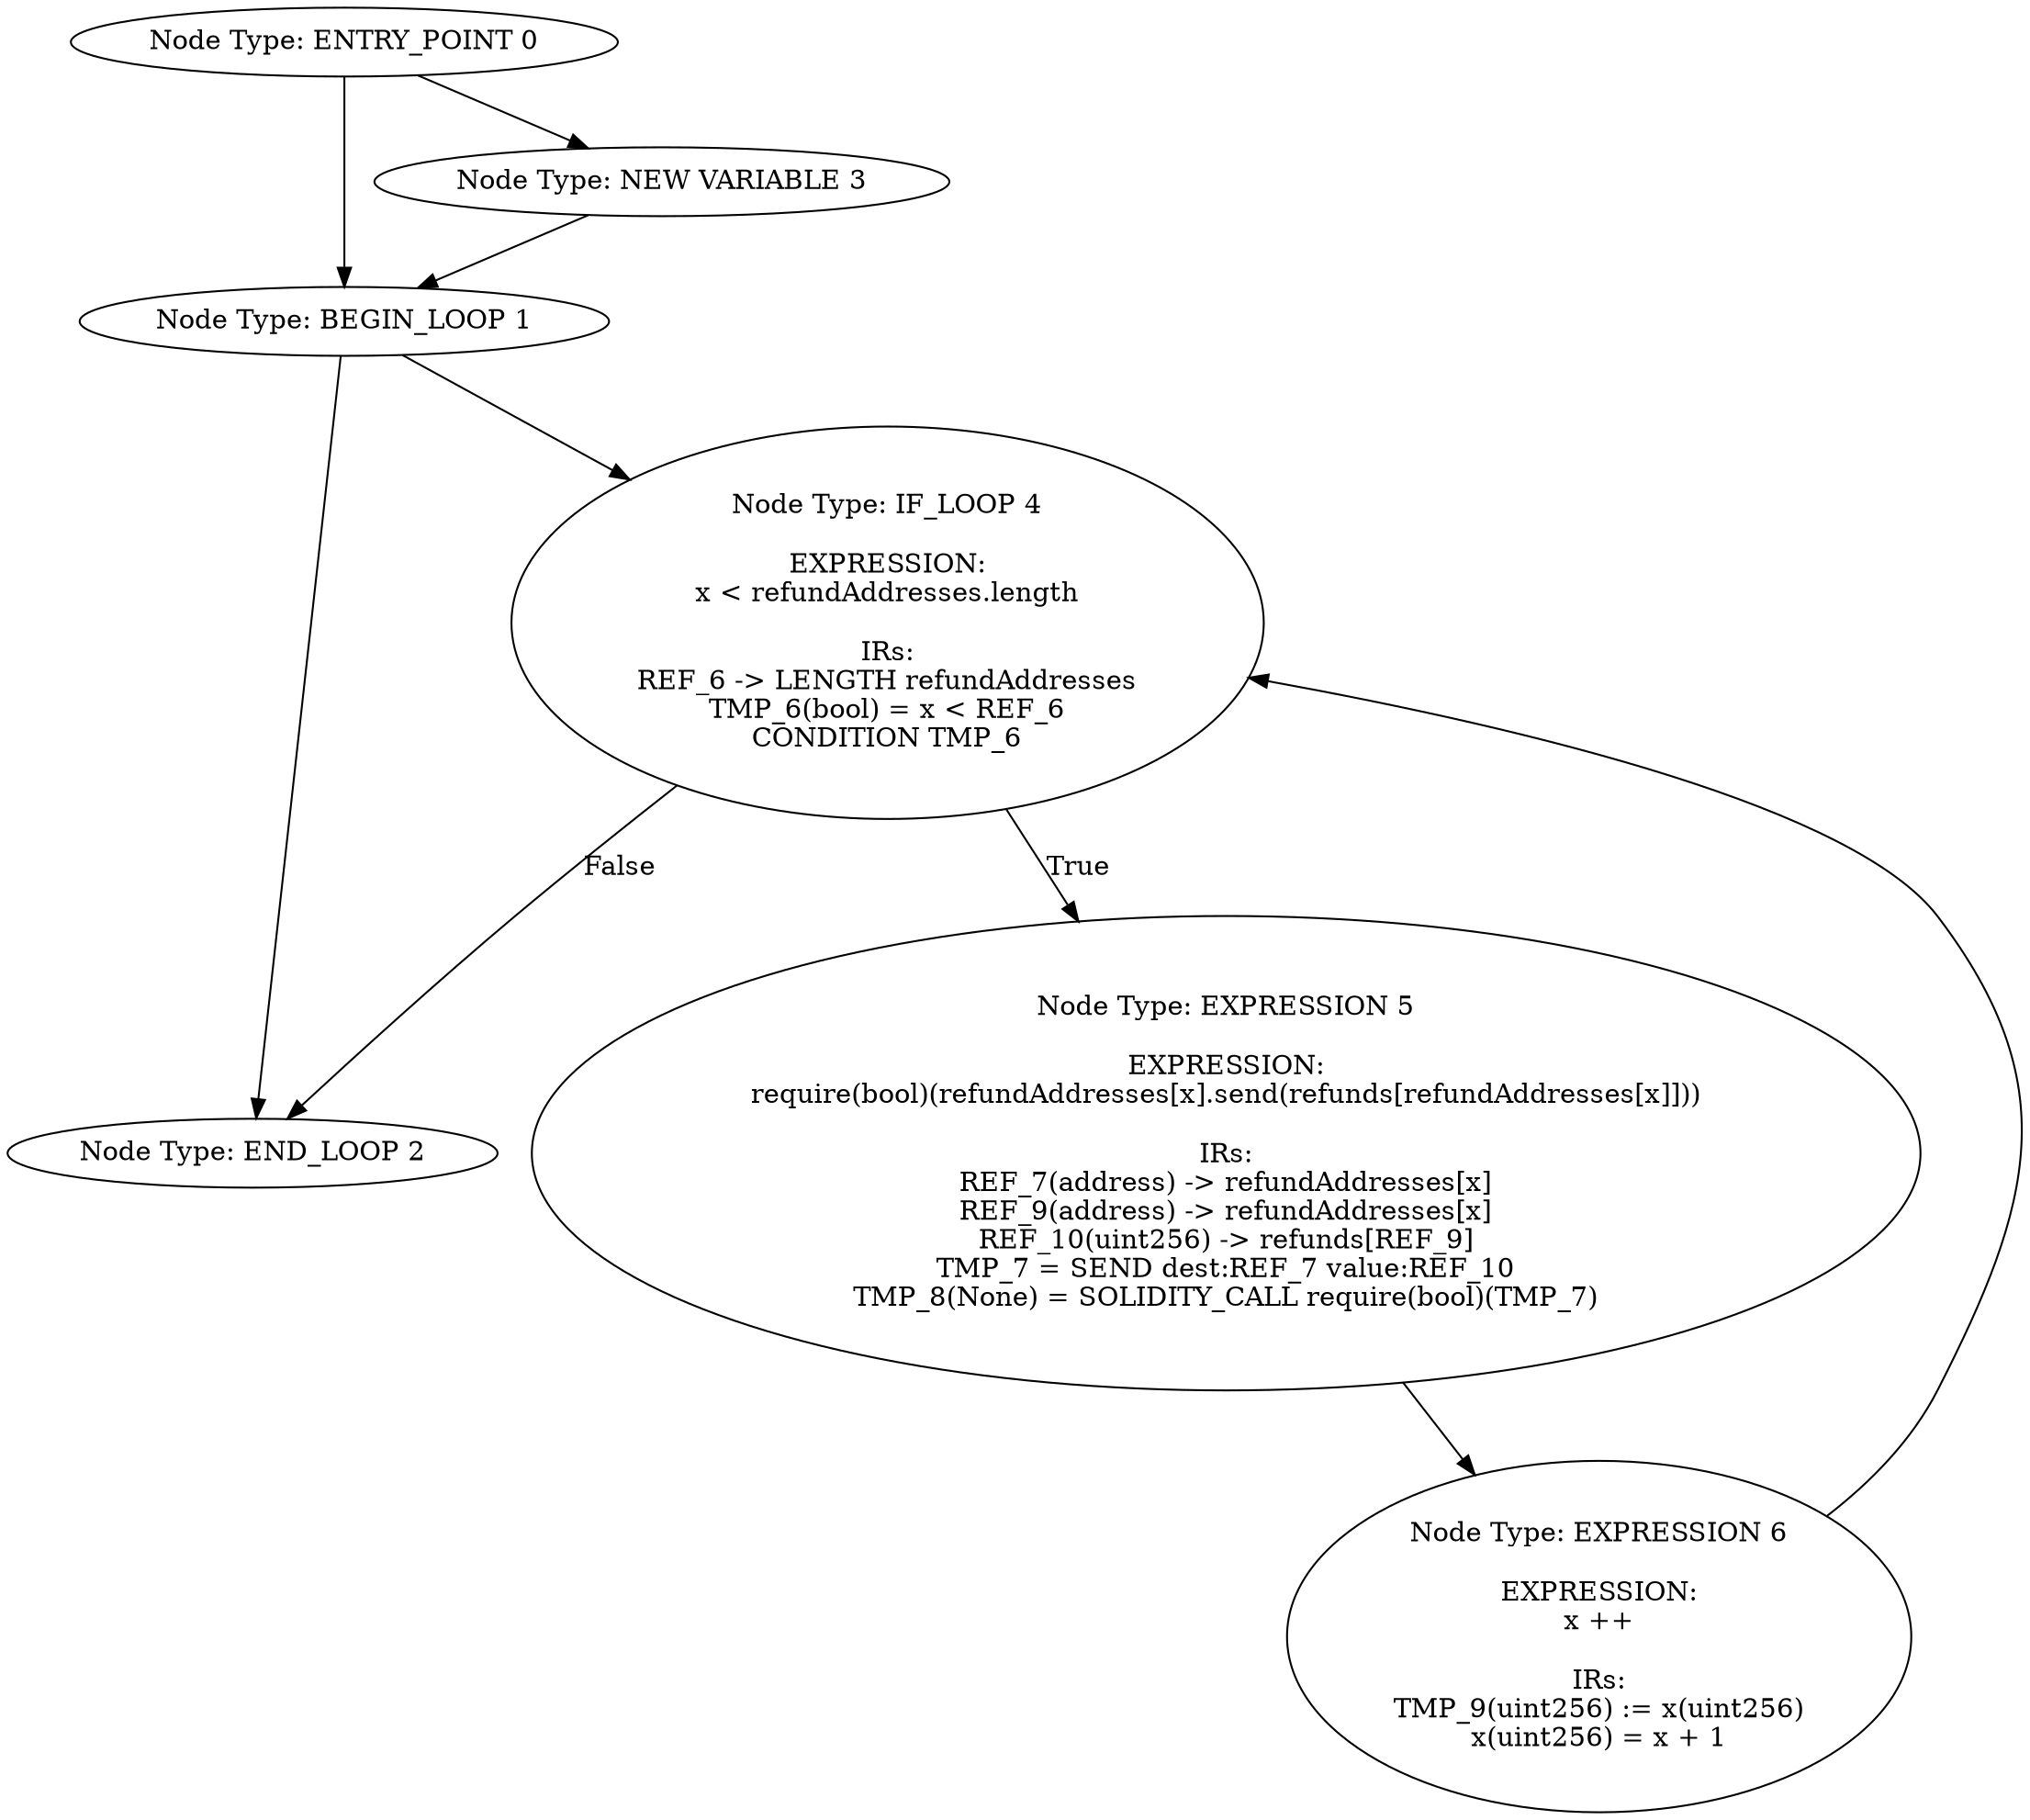 digraph CFG {
0[label="Node Type: ENTRY_POINT 0
"];
0->1;
1[label="Node Type: EXPRESSION 1

EXPRESSION:
refundAddresses.push(0x79B483371E87d664cd39491b5F06250165e4b184)

IRs:
REF_1 -> LENGTH refundAddresses
TMP_1(uint256) := REF_1(uint256)
TMP_2(uint256) = TMP_1 + 1
REF_1(uint256) (->refundAddresses) := TMP_2(uint256)
REF_2(address) -> refundAddresses[TMP_1]
REF_2(address) (->refundAddresses) := 694813447870989484213047828542697217882537111940(address)"];
1->2;
2[label="Node Type: EXPRESSION 2

EXPRESSION:
refundAddresses.push(0x79B483371E87d664cd39491b5F06250165e4b185)

IRs:
REF_4 -> LENGTH refundAddresses
TMP_4(uint256) := REF_4(uint256)
TMP_5(uint256) = TMP_4 + 1
REF_4(uint256) (->refundAddresses) := TMP_5(uint256)
REF_5(address) -> refundAddresses[TMP_4]
REF_5(address) (->refundAddresses) := 694813447870989484213047828542697217882537111941(uint256)"];
0[label="Node Type: ENTRY_POINT 0
"];
0->3;
1[label="Node Type: BEGIN_LOOP 1
"];
1->4;
2[label="Node Type: END_LOOP 2
"];
3[label="Node Type: NEW VARIABLE 3
"];
3->1;
4[label="Node Type: IF_LOOP 4

EXPRESSION:
x < refundAddresses.length

IRs:
REF_6 -> LENGTH refundAddresses
TMP_6(bool) = x < REF_6
CONDITION TMP_6"];
4->5[label="True"];
4->2[label="False"];
5[label="Node Type: EXPRESSION 5

EXPRESSION:
require(bool)(refundAddresses[x].send(refunds[refundAddresses[x]]))

IRs:
REF_7(address) -> refundAddresses[x]
REF_9(address) -> refundAddresses[x]
REF_10(uint256) -> refunds[REF_9]
TMP_7 = SEND dest:REF_7 value:REF_10
TMP_8(None) = SOLIDITY_CALL require(bool)(TMP_7)"];
5->6;
6[label="Node Type: EXPRESSION 6

EXPRESSION:
x ++

IRs:
TMP_9(uint256) := x(uint256)
x(uint256) = x + 1"];
6->4;
}
